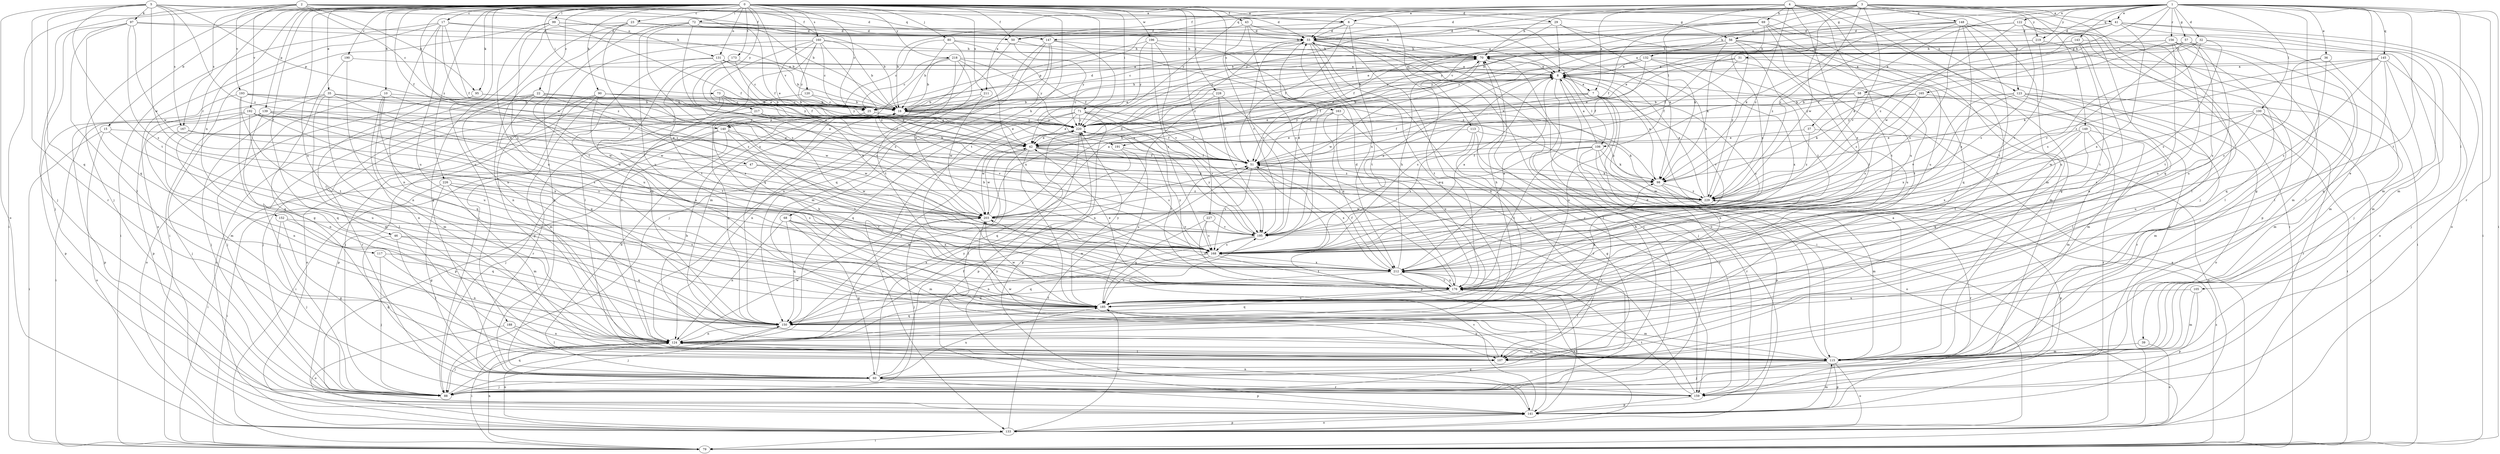 strict digraph  {
0;
1;
2;
3;
4;
5;
6;
7;
8;
10;
15;
16;
17;
22;
23;
25;
29;
31;
32;
33;
35;
36;
37;
39;
41;
42;
43;
46;
47;
50;
51;
56;
57;
58;
60;
68;
69;
70;
71;
72;
73;
79;
80;
88;
90;
95;
97;
98;
99;
100;
105;
106;
107;
113;
115;
117;
120;
122;
123;
124;
131;
132;
133;
139;
140;
141;
143;
145;
147;
148;
149;
150;
152;
156;
159;
160;
163;
165;
167;
168;
173;
176;
185;
188;
190;
191;
192;
193;
195;
196;
203;
211;
212;
217;
218;
219;
220;
226;
227;
228;
229;
0 -> 6  [label=a];
0 -> 10  [label=b];
0 -> 15  [label=b];
0 -> 17  [label=c];
0 -> 22  [label=c];
0 -> 23  [label=c];
0 -> 25  [label=c];
0 -> 29  [label=d];
0 -> 35  [label=e];
0 -> 43  [label=f];
0 -> 46  [label=f];
0 -> 47  [label=f];
0 -> 50  [label=f];
0 -> 56  [label=g];
0 -> 68  [label=h];
0 -> 71  [label=i];
0 -> 72  [label=i];
0 -> 73  [label=i];
0 -> 80  [label=j];
0 -> 88  [label=j];
0 -> 90  [label=k];
0 -> 95  [label=k];
0 -> 99  [label=l];
0 -> 113  [label=m];
0 -> 115  [label=m];
0 -> 117  [label=n];
0 -> 120  [label=n];
0 -> 131  [label=o];
0 -> 139  [label=p];
0 -> 152  [label=r];
0 -> 160  [label=s];
0 -> 163  [label=s];
0 -> 173  [label=t];
0 -> 176  [label=t];
0 -> 185  [label=u];
0 -> 188  [label=v];
0 -> 190  [label=v];
0 -> 191  [label=v];
0 -> 196  [label=w];
0 -> 203  [label=w];
0 -> 211  [label=x];
0 -> 217  [label=y];
0 -> 218  [label=y];
0 -> 226  [label=z];
0 -> 227  [label=z];
0 -> 228  [label=z];
1 -> 31  [label=d];
1 -> 32  [label=d];
1 -> 36  [label=e];
1 -> 37  [label=e];
1 -> 39  [label=e];
1 -> 41  [label=e];
1 -> 50  [label=f];
1 -> 56  [label=g];
1 -> 57  [label=g];
1 -> 58  [label=g];
1 -> 60  [label=g];
1 -> 79  [label=i];
1 -> 100  [label=l];
1 -> 105  [label=l];
1 -> 122  [label=n];
1 -> 143  [label=q];
1 -> 145  [label=q];
1 -> 147  [label=q];
1 -> 156  [label=r];
1 -> 159  [label=r];
1 -> 165  [label=s];
1 -> 176  [label=t];
1 -> 191  [label=v];
1 -> 219  [label=y];
2 -> 6  [label=a];
2 -> 16  [label=b];
2 -> 25  [label=c];
2 -> 33  [label=d];
2 -> 50  [label=f];
2 -> 79  [label=i];
2 -> 88  [label=j];
2 -> 95  [label=k];
2 -> 131  [label=o];
2 -> 147  [label=q];
2 -> 167  [label=s];
2 -> 192  [label=v];
2 -> 193  [label=v];
3 -> 6  [label=a];
3 -> 33  [label=d];
3 -> 41  [label=e];
3 -> 42  [label=e];
3 -> 88  [label=j];
3 -> 123  [label=n];
3 -> 132  [label=o];
3 -> 148  [label=q];
3 -> 149  [label=q];
3 -> 195  [label=v];
3 -> 203  [label=w];
3 -> 219  [label=y];
3 -> 220  [label=y];
3 -> 229  [label=z];
4 -> 7  [label=a];
4 -> 33  [label=d];
4 -> 60  [label=g];
4 -> 69  [label=h];
4 -> 70  [label=h];
4 -> 79  [label=i];
4 -> 106  [label=l];
4 -> 123  [label=n];
4 -> 124  [label=n];
4 -> 185  [label=u];
4 -> 211  [label=x];
4 -> 212  [label=x];
4 -> 220  [label=y];
4 -> 229  [label=z];
5 -> 33  [label=d];
5 -> 50  [label=f];
5 -> 97  [label=k];
5 -> 133  [label=o];
5 -> 140  [label=p];
5 -> 150  [label=q];
5 -> 159  [label=r];
5 -> 167  [label=s];
5 -> 176  [label=t];
5 -> 203  [label=w];
5 -> 229  [label=z];
6 -> 33  [label=d];
6 -> 50  [label=f];
6 -> 51  [label=f];
6 -> 115  [label=m];
6 -> 140  [label=p];
6 -> 212  [label=x];
7 -> 16  [label=b];
7 -> 42  [label=e];
7 -> 51  [label=f];
7 -> 124  [label=n];
7 -> 168  [label=s];
7 -> 185  [label=u];
7 -> 195  [label=v];
8 -> 7  [label=a];
8 -> 51  [label=f];
8 -> 88  [label=j];
8 -> 106  [label=l];
8 -> 107  [label=l];
8 -> 168  [label=s];
8 -> 203  [label=w];
10 -> 16  [label=b];
10 -> 88  [label=j];
10 -> 115  [label=m];
10 -> 150  [label=q];
10 -> 185  [label=u];
10 -> 203  [label=w];
15 -> 42  [label=e];
15 -> 79  [label=i];
15 -> 133  [label=o];
15 -> 185  [label=u];
16 -> 33  [label=d];
16 -> 42  [label=e];
16 -> 51  [label=f];
16 -> 70  [label=h];
16 -> 140  [label=p];
16 -> 220  [label=y];
17 -> 16  [label=b];
17 -> 33  [label=d];
17 -> 51  [label=f];
17 -> 79  [label=i];
17 -> 124  [label=n];
17 -> 133  [label=o];
17 -> 185  [label=u];
17 -> 229  [label=z];
22 -> 16  [label=b];
22 -> 88  [label=j];
22 -> 133  [label=o];
22 -> 150  [label=q];
22 -> 159  [label=r];
22 -> 168  [label=s];
22 -> 220  [label=y];
22 -> 229  [label=z];
23 -> 8  [label=a];
23 -> 33  [label=d];
23 -> 60  [label=g];
23 -> 70  [label=h];
23 -> 124  [label=n];
23 -> 168  [label=s];
23 -> 176  [label=t];
25 -> 150  [label=q];
25 -> 159  [label=r];
25 -> 220  [label=y];
29 -> 8  [label=a];
29 -> 33  [label=d];
29 -> 51  [label=f];
29 -> 98  [label=k];
29 -> 176  [label=t];
31 -> 8  [label=a];
31 -> 42  [label=e];
31 -> 51  [label=f];
31 -> 107  [label=l];
32 -> 8  [label=a];
32 -> 70  [label=h];
32 -> 107  [label=l];
32 -> 168  [label=s];
32 -> 195  [label=v];
33 -> 70  [label=h];
33 -> 79  [label=i];
33 -> 88  [label=j];
33 -> 124  [label=n];
33 -> 150  [label=q];
33 -> 159  [label=r];
33 -> 176  [label=t];
33 -> 195  [label=v];
35 -> 16  [label=b];
35 -> 88  [label=j];
35 -> 115  [label=m];
35 -> 124  [label=n];
35 -> 141  [label=p];
35 -> 203  [label=w];
35 -> 229  [label=z];
36 -> 8  [label=a];
36 -> 115  [label=m];
36 -> 150  [label=q];
36 -> 168  [label=s];
37 -> 42  [label=e];
37 -> 133  [label=o];
37 -> 229  [label=z];
39 -> 115  [label=m];
39 -> 133  [label=o];
41 -> 16  [label=b];
41 -> 33  [label=d];
41 -> 79  [label=i];
41 -> 115  [label=m];
41 -> 133  [label=o];
41 -> 212  [label=x];
41 -> 229  [label=z];
42 -> 51  [label=f];
42 -> 107  [label=l];
42 -> 168  [label=s];
42 -> 185  [label=u];
42 -> 203  [label=w];
42 -> 229  [label=z];
43 -> 16  [label=b];
43 -> 33  [label=d];
43 -> 98  [label=k];
43 -> 133  [label=o];
43 -> 168  [label=s];
43 -> 195  [label=v];
46 -> 60  [label=g];
46 -> 107  [label=l];
46 -> 150  [label=q];
46 -> 168  [label=s];
47 -> 79  [label=i];
47 -> 98  [label=k];
47 -> 203  [label=w];
50 -> 150  [label=q];
50 -> 220  [label=y];
50 -> 229  [label=z];
51 -> 98  [label=k];
51 -> 141  [label=p];
51 -> 168  [label=s];
51 -> 212  [label=x];
56 -> 25  [label=c];
56 -> 70  [label=h];
56 -> 98  [label=k];
56 -> 115  [label=m];
56 -> 150  [label=q];
56 -> 176  [label=t];
56 -> 220  [label=y];
56 -> 229  [label=z];
57 -> 51  [label=f];
57 -> 70  [label=h];
57 -> 107  [label=l];
57 -> 168  [label=s];
57 -> 185  [label=u];
57 -> 212  [label=x];
57 -> 220  [label=y];
58 -> 16  [label=b];
58 -> 25  [label=c];
58 -> 98  [label=k];
58 -> 115  [label=m];
60 -> 16  [label=b];
60 -> 51  [label=f];
60 -> 88  [label=j];
60 -> 141  [label=p];
60 -> 159  [label=r];
60 -> 185  [label=u];
60 -> 220  [label=y];
68 -> 60  [label=g];
68 -> 115  [label=m];
68 -> 124  [label=n];
68 -> 150  [label=q];
68 -> 195  [label=v];
68 -> 212  [label=x];
69 -> 16  [label=b];
69 -> 33  [label=d];
69 -> 51  [label=f];
69 -> 133  [label=o];
69 -> 168  [label=s];
69 -> 176  [label=t];
69 -> 185  [label=u];
70 -> 8  [label=a];
70 -> 42  [label=e];
70 -> 51  [label=f];
70 -> 88  [label=j];
70 -> 176  [label=t];
71 -> 42  [label=e];
71 -> 51  [label=f];
71 -> 133  [label=o];
71 -> 141  [label=p];
71 -> 150  [label=q];
71 -> 195  [label=v];
71 -> 220  [label=y];
71 -> 229  [label=z];
72 -> 33  [label=d];
72 -> 51  [label=f];
72 -> 60  [label=g];
72 -> 70  [label=h];
72 -> 168  [label=s];
72 -> 185  [label=u];
72 -> 212  [label=x];
73 -> 16  [label=b];
73 -> 25  [label=c];
73 -> 42  [label=e];
73 -> 88  [label=j];
73 -> 98  [label=k];
73 -> 185  [label=u];
79 -> 8  [label=a];
79 -> 124  [label=n];
79 -> 229  [label=z];
80 -> 16  [label=b];
80 -> 25  [label=c];
80 -> 51  [label=f];
80 -> 70  [label=h];
80 -> 115  [label=m];
88 -> 70  [label=h];
88 -> 150  [label=q];
90 -> 16  [label=b];
90 -> 51  [label=f];
90 -> 60  [label=g];
90 -> 115  [label=m];
90 -> 133  [label=o];
90 -> 176  [label=t];
90 -> 203  [label=w];
95 -> 16  [label=b];
95 -> 25  [label=c];
95 -> 42  [label=e];
95 -> 107  [label=l];
95 -> 133  [label=o];
97 -> 33  [label=d];
97 -> 70  [label=h];
97 -> 88  [label=j];
97 -> 107  [label=l];
97 -> 150  [label=q];
97 -> 168  [label=s];
97 -> 203  [label=w];
98 -> 8  [label=a];
98 -> 115  [label=m];
98 -> 141  [label=p];
98 -> 229  [label=z];
99 -> 16  [label=b];
99 -> 33  [label=d];
99 -> 51  [label=f];
99 -> 79  [label=i];
99 -> 168  [label=s];
99 -> 185  [label=u];
100 -> 79  [label=i];
100 -> 115  [label=m];
100 -> 159  [label=r];
100 -> 168  [label=s];
100 -> 185  [label=u];
100 -> 203  [label=w];
100 -> 220  [label=y];
105 -> 115  [label=m];
105 -> 141  [label=p];
105 -> 185  [label=u];
106 -> 8  [label=a];
106 -> 51  [label=f];
106 -> 98  [label=k];
106 -> 133  [label=o];
106 -> 141  [label=p];
106 -> 159  [label=r];
106 -> 176  [label=t];
106 -> 203  [label=w];
107 -> 185  [label=u];
113 -> 42  [label=e];
113 -> 60  [label=g];
113 -> 98  [label=k];
113 -> 159  [label=r];
113 -> 168  [label=s];
115 -> 8  [label=a];
115 -> 16  [label=b];
115 -> 33  [label=d];
115 -> 60  [label=g];
115 -> 88  [label=j];
115 -> 133  [label=o];
115 -> 141  [label=p];
115 -> 203  [label=w];
117 -> 88  [label=j];
117 -> 124  [label=n];
117 -> 212  [label=x];
120 -> 16  [label=b];
120 -> 25  [label=c];
120 -> 88  [label=j];
122 -> 33  [label=d];
122 -> 42  [label=e];
122 -> 107  [label=l];
122 -> 115  [label=m];
122 -> 150  [label=q];
122 -> 168  [label=s];
122 -> 203  [label=w];
122 -> 220  [label=y];
123 -> 16  [label=b];
123 -> 79  [label=i];
123 -> 115  [label=m];
123 -> 133  [label=o];
123 -> 159  [label=r];
123 -> 195  [label=v];
123 -> 212  [label=x];
124 -> 42  [label=e];
124 -> 79  [label=i];
124 -> 88  [label=j];
124 -> 107  [label=l];
124 -> 115  [label=m];
124 -> 203  [label=w];
124 -> 220  [label=y];
131 -> 8  [label=a];
131 -> 16  [label=b];
131 -> 25  [label=c];
131 -> 51  [label=f];
131 -> 124  [label=n];
131 -> 185  [label=u];
132 -> 8  [label=a];
132 -> 16  [label=b];
132 -> 42  [label=e];
132 -> 51  [label=f];
132 -> 176  [label=t];
132 -> 185  [label=u];
132 -> 212  [label=x];
133 -> 51  [label=f];
133 -> 79  [label=i];
133 -> 124  [label=n];
133 -> 141  [label=p];
133 -> 185  [label=u];
139 -> 79  [label=i];
139 -> 88  [label=j];
139 -> 124  [label=n];
139 -> 203  [label=w];
139 -> 212  [label=x];
139 -> 220  [label=y];
140 -> 42  [label=e];
140 -> 79  [label=i];
140 -> 88  [label=j];
140 -> 141  [label=p];
140 -> 176  [label=t];
140 -> 203  [label=w];
141 -> 115  [label=m];
141 -> 133  [label=o];
141 -> 176  [label=t];
141 -> 195  [label=v];
141 -> 220  [label=y];
143 -> 70  [label=h];
143 -> 88  [label=j];
143 -> 124  [label=n];
143 -> 176  [label=t];
143 -> 220  [label=y];
145 -> 8  [label=a];
145 -> 88  [label=j];
145 -> 98  [label=k];
145 -> 115  [label=m];
145 -> 150  [label=q];
145 -> 168  [label=s];
145 -> 229  [label=z];
147 -> 70  [label=h];
147 -> 88  [label=j];
147 -> 115  [label=m];
147 -> 124  [label=n];
147 -> 150  [label=q];
147 -> 195  [label=v];
148 -> 33  [label=d];
148 -> 70  [label=h];
148 -> 98  [label=k];
148 -> 141  [label=p];
148 -> 168  [label=s];
148 -> 176  [label=t];
148 -> 185  [label=u];
148 -> 212  [label=x];
148 -> 229  [label=z];
149 -> 42  [label=e];
149 -> 115  [label=m];
149 -> 150  [label=q];
149 -> 159  [label=r];
149 -> 176  [label=t];
149 -> 212  [label=x];
150 -> 88  [label=j];
150 -> 124  [label=n];
152 -> 60  [label=g];
152 -> 88  [label=j];
152 -> 150  [label=q];
152 -> 195  [label=v];
156 -> 70  [label=h];
156 -> 98  [label=k];
156 -> 107  [label=l];
156 -> 115  [label=m];
156 -> 133  [label=o];
156 -> 176  [label=t];
156 -> 185  [label=u];
156 -> 220  [label=y];
159 -> 51  [label=f];
159 -> 124  [label=n];
159 -> 141  [label=p];
159 -> 176  [label=t];
160 -> 16  [label=b];
160 -> 25  [label=c];
160 -> 42  [label=e];
160 -> 70  [label=h];
160 -> 88  [label=j];
160 -> 107  [label=l];
160 -> 212  [label=x];
160 -> 220  [label=y];
160 -> 229  [label=z];
163 -> 159  [label=r];
163 -> 185  [label=u];
163 -> 195  [label=v];
163 -> 212  [label=x];
163 -> 220  [label=y];
165 -> 16  [label=b];
165 -> 107  [label=l];
165 -> 168  [label=s];
165 -> 220  [label=y];
165 -> 229  [label=z];
167 -> 42  [label=e];
167 -> 124  [label=n];
167 -> 168  [label=s];
168 -> 8  [label=a];
168 -> 16  [label=b];
168 -> 150  [label=q];
168 -> 176  [label=t];
168 -> 185  [label=u];
168 -> 212  [label=x];
173 -> 8  [label=a];
173 -> 42  [label=e];
173 -> 150  [label=q];
173 -> 168  [label=s];
173 -> 176  [label=t];
176 -> 33  [label=d];
176 -> 42  [label=e];
176 -> 150  [label=q];
176 -> 185  [label=u];
176 -> 203  [label=w];
176 -> 212  [label=x];
185 -> 16  [label=b];
185 -> 70  [label=h];
185 -> 98  [label=k];
185 -> 115  [label=m];
185 -> 150  [label=q];
185 -> 203  [label=w];
185 -> 220  [label=y];
188 -> 107  [label=l];
188 -> 124  [label=n];
188 -> 133  [label=o];
190 -> 8  [label=a];
190 -> 60  [label=g];
190 -> 124  [label=n];
191 -> 51  [label=f];
191 -> 150  [label=q];
191 -> 185  [label=u];
192 -> 42  [label=e];
192 -> 115  [label=m];
192 -> 141  [label=p];
192 -> 150  [label=q];
192 -> 168  [label=s];
192 -> 212  [label=x];
192 -> 220  [label=y];
193 -> 16  [label=b];
193 -> 51  [label=f];
193 -> 141  [label=p];
193 -> 150  [label=q];
193 -> 176  [label=t];
193 -> 220  [label=y];
195 -> 8  [label=a];
195 -> 33  [label=d];
195 -> 124  [label=n];
195 -> 168  [label=s];
195 -> 220  [label=y];
196 -> 25  [label=c];
196 -> 70  [label=h];
196 -> 98  [label=k];
196 -> 168  [label=s];
196 -> 195  [label=v];
196 -> 220  [label=y];
203 -> 8  [label=a];
203 -> 33  [label=d];
203 -> 70  [label=h];
203 -> 88  [label=j];
203 -> 195  [label=v];
211 -> 16  [label=b];
211 -> 124  [label=n];
211 -> 203  [label=w];
212 -> 8  [label=a];
212 -> 51  [label=f];
212 -> 70  [label=h];
212 -> 107  [label=l];
212 -> 133  [label=o];
212 -> 150  [label=q];
212 -> 176  [label=t];
212 -> 220  [label=y];
217 -> 141  [label=p];
217 -> 195  [label=v];
217 -> 220  [label=y];
218 -> 8  [label=a];
218 -> 16  [label=b];
218 -> 25  [label=c];
218 -> 124  [label=n];
218 -> 176  [label=t];
218 -> 203  [label=w];
218 -> 212  [label=x];
218 -> 220  [label=y];
219 -> 51  [label=f];
219 -> 70  [label=h];
219 -> 79  [label=i];
219 -> 195  [label=v];
220 -> 42  [label=e];
220 -> 141  [label=p];
220 -> 176  [label=t];
220 -> 203  [label=w];
226 -> 60  [label=g];
226 -> 79  [label=i];
226 -> 115  [label=m];
226 -> 168  [label=s];
226 -> 185  [label=u];
226 -> 229  [label=z];
227 -> 168  [label=s];
227 -> 176  [label=t];
227 -> 185  [label=u];
227 -> 195  [label=v];
228 -> 16  [label=b];
228 -> 51  [label=f];
228 -> 124  [label=n];
228 -> 176  [label=t];
228 -> 195  [label=v];
229 -> 8  [label=a];
229 -> 70  [label=h];
229 -> 159  [label=r];
229 -> 203  [label=w];
}
